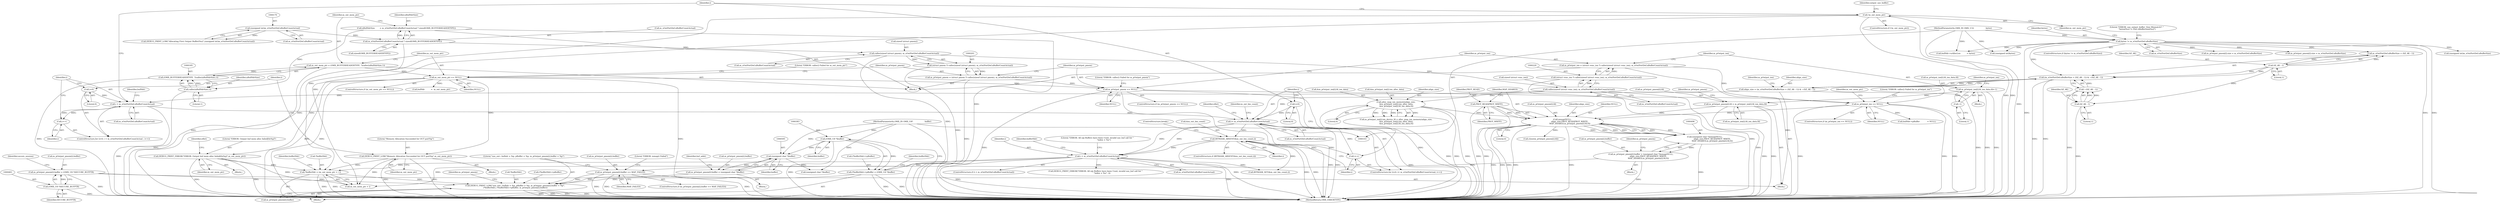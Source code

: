 digraph "0_Android_89913d7df36dbeb458ce165856bd6505a2ec647d_0@array" {
"1000608" [label="(Call,DEBUG_PRINT_LOW(\"use_out:: bufhdr = %p, pBuffer = %p, m_pOutput_pmem[i].buffer = %p\",\n (*bufferHdr), (*bufferHdr)->pBuffer, m_pOutput_pmem[i].buffer))"];
"1000371" [label="(Call,*bufferHdr = (m_out_mem_ptr + i ))"];
"1000334" [label="(Call,DEBUG_PRINT_ERROR(\"ERROR: Output buf mem alloc failed[0x%p]\",m_out_mem_ptr))"];
"1000190" [label="(Call,m_out_mem_ptr == NULL)"];
"1000182" [label="(Call,m_out_mem_ptr = (OMX_BUFFERHEADERTYPE  *)calloc(nBufHdrSize,1))"];
"1000184" [label="(Call,(OMX_BUFFERHEADERTYPE  *)calloc(nBufHdrSize,1))"];
"1000186" [label="(Call,calloc(nBufHdrSize,1))"];
"1000174" [label="(Call,nBufHdrSize        = m_sOutPortDef.nBufferCountActual * sizeof(OMX_BUFFERHEADERTYPE))"];
"1000176" [label="(Call,m_sOutPortDef.nBufferCountActual * sizeof(OMX_BUFFERHEADERTYPE))"];
"1000169" [label="(Call,(unsigned int)m_sOutPortDef.nBufferCountActual)"];
"1000157" [label="(Call,!m_out_mem_ptr)"];
"1000242" [label="(Call,DEBUG_PRINT_LOW(\"Memory Allocation Succeeded for OUT port%p\",m_out_mem_ptr))"];
"1000365" [label="(Call,i < m_sOutPortDef.nBufferCountActual)"];
"1000353" [label="(Call,BITMASK_ABSENT(&m_out_bm_count,i))"];
"1000344" [label="(Call,i< m_sOutPortDef.nBufferCountActual)"];
"1000341" [label="(Call,i=0)"];
"1000349" [label="(Call,i++)"];
"1000249" [label="(Call,i < m_sOutPortDef.nBufferCountActual)"];
"1000254" [label="(Call,i++)"];
"1000246" [label="(Call,i=0)"];
"1000221" [label="(Call,calloc(sizeof (struct venc_ion), m_sOutPortDef.nBufferCountActual))"];
"1000202" [label="(Call,calloc(sizeof (struct pmem), m_sOutPortDef.nBufferCountActual))"];
"1000377" [label="(Call,(*bufferHdr)->pBuffer = (OMX_U8 *)buffer)"];
"1000382" [label="(Call,(OMX_U8 *)buffer)"];
"1000109" [label="(MethodParameterIn,OMX_IN OMX_U8*                   buffer)"];
"1000588" [label="(Call,m_pOutput_pmem[i].buffer = (unsigned char *)buffer)"];
"1000594" [label="(Call,(unsigned char *)buffer)"];
"1000476" [label="(Call,m_pOutput_pmem[i].buffer = (OMX_U8 *)SECURE_BUFPTR)"];
"1000482" [label="(Call,(OMX_U8 *)SECURE_BUFPTR)"];
"1000511" [label="(Call,m_pOutput_pmem[i].buffer == MAP_FAILED)"];
"1000489" [label="(Call,m_pOutput_pmem[i].buffer = (unsigned char *)mmap(NULL,\n                        align_size,PROT_READ|PROT_WRITE,\n                        MAP_SHARED,m_pOutput_pmem[i].fd,0))"];
"1000495" [label="(Call,(unsigned char *)mmap(NULL,\n                        align_size,PROT_READ|PROT_WRITE,\n                        MAP_SHARED,m_pOutput_pmem[i].fd,0))"];
"1000497" [label="(Call,mmap(NULL,\n                        align_size,PROT_READ|PROT_WRITE,\n                        MAP_SHARED,m_pOutput_pmem[i].fd,0))"];
"1000228" [label="(Call,m_pOutput_ion == NULL)"];
"1000217" [label="(Call,m_pOutput_ion = (struct venc_ion *) calloc(sizeof (struct venc_ion), m_sOutPortDef.nBufferCountActual))"];
"1000219" [label="(Call,(struct venc_ion *) calloc(sizeof (struct venc_ion), m_sOutPortDef.nBufferCountActual))"];
"1000209" [label="(Call,m_pOutput_pmem == NULL)"];
"1000198" [label="(Call,m_pOutput_pmem = (struct pmem *) calloc(sizeof (struct pmem), m_sOutPortDef.nBufferCountActual))"];
"1000200" [label="(Call,(struct pmem *) calloc(sizeof (struct pmem), m_sOutPortDef.nBufferCountActual))"];
"1000419" [label="(Call,alloc_map_ion_memory(align_size,\n &m_pOutput_ion[i].ion_alloc_data,\n &m_pOutput_ion[i].fd_ion_data,0))"];
"1000399" [label="(Call,align_size = (m_sOutPortDef.nBufferSize + (SZ_4K - 1)) & ~(SZ_4K - 1))"];
"1000401" [label="(Call,(m_sOutPortDef.nBufferSize + (SZ_4K - 1)) & ~(SZ_4K - 1))"];
"1000138" [label="(Call,bytes != m_sOutPortDef.nBufferSize)"];
"1000108" [label="(MethodParameterIn,OMX_IN OMX_U32                   bytes)"];
"1000406" [label="(Call,SZ_4K - 1)"];
"1000409" [label="(Call,~(SZ_4K - 1))"];
"1000410" [label="(Call,SZ_4K - 1)"];
"1000500" [label="(Call,PROT_READ|PROT_WRITE)"];
"1000447" [label="(Call,m_pOutput_pmem[i].fd = m_pOutput_ion[i].fd_ion_data.fd)"];
"1000313" [label="(Call,m_pOutput_ion[i].fd_ion_data.fd=-1)"];
"1000321" [label="(Call,-1)"];
"1000167" [label="(Call,DEBUG_PRINT_LOW(\"Allocating First Output Buffer(%u)\",(unsigned int)m_sOutPortDef.nBufferCountActual))"];
"1000183" [label="(Identifier,m_out_mem_ptr)"];
"1000512" [label="(Call,m_pOutput_pmem[i].buffer)"];
"1000433" [label="(Literal,0)"];
"1000169" [label="(Call,(unsigned int)m_sOutPortDef.nBufferCountActual)"];
"1000159" [label="(Block,)"];
"1000137" [label="(ControlStructure,if (bytes != m_sOutPortDef.nBufferSize))"];
"1000191" [label="(Identifier,m_out_mem_ptr)"];
"1000639" [label="(Literal,\"ERROR: All o/p Buffers have been Used, invalid use_buf call for \"\n                     \"index = %u\")"];
"1000343" [label="(Literal,0)"];
"1000156" [label="(ControlStructure,if (!m_out_mem_ptr))"];
"1000366" [label="(Identifier,i)"];
"1000340" [label="(ControlStructure,for (i=0; i< m_sOutPortDef.nBufferCountActual; i++))"];
"1000140" [label="(Call,m_sOutPortDef.nBufferSize)"];
"1000594" [label="(Call,(unsigned char *)buffer)"];
"1000378" [label="(Call,(*bufferHdr)->pBuffer)"];
"1000484" [label="(Identifier,SECURE_BUFPTR)"];
"1000410" [label="(Call,SZ_4K - 1)"];
"1000408" [label="(Literal,1)"];
"1000187" [label="(Identifier,nBufHdrSize)"];
"1000244" [label="(Identifier,m_out_mem_ptr)"];
"1000345" [label="(Identifier,i)"];
"1000487" [label="(Identifier,secure_session)"];
"1000399" [label="(Call,align_size = (m_sOutPortDef.nBufferSize + (SZ_4K - 1)) & ~(SZ_4K - 1))"];
"1000230" [label="(Identifier,NULL)"];
"1000400" [label="(Identifier,align_size)"];
"1000157" [label="(Call,!m_out_mem_ptr)"];
"1000139" [label="(Identifier,bytes)"];
"1000407" [label="(Identifier,SZ_4K)"];
"1000626" [label="(Identifier,m_pOutput_pmem)"];
"1000334" [label="(Call,DEBUG_PRINT_ERROR(\"ERROR: Output buf mem alloc failed[0x%p]\",m_out_mem_ptr))"];
"1000371" [label="(Call,*bufferHdr = (m_out_mem_ptr + i ))"];
"1000406" [label="(Call,SZ_4K - 1)"];
"1000460" [label="(Call,m_pOutput_pmem[i].size = m_sOutPortDef.nBufferSize)"];
"1000211" [label="(Identifier,NULL)"];
"1000610" [label="(Call,*bufferHdr)"];
"1000579" [label="(Call,m_pOutput_pmem[i].size = m_sOutPortDef.nBufferSize)"];
"1000373" [label="(Identifier,bufferHdr)"];
"1000335" [label="(Literal,\"ERROR: Output buf mem alloc failed[0x%p]\")"];
"1000199" [label="(Identifier,m_pOutput_pmem)"];
"1000413" [label="(Call,m_pOutput_ion[i].ion_device_fd = alloc_map_ion_memory(align_size,\n &m_pOutput_ion[i].ion_alloc_data,\n &m_pOutput_ion[i].fd_ion_data,0))"];
"1000517" [label="(Identifier,MAP_FAILED)"];
"1000242" [label="(Call,DEBUG_PRINT_LOW(\"Memory Allocation Succeeded for OUT port%p\",m_out_mem_ptr))"];
"1000391" [label="(Call,BITMASK_SET(&m_out_bm_count,i))"];
"1000221" [label="(Call,calloc(sizeof (struct venc_ion), m_sOutPortDef.nBufferCountActual))"];
"1000427" [label="(Call,&m_pOutput_ion[i].fd_ion_data)"];
"1000175" [label="(Identifier,nBufHdrSize)"];
"1000502" [label="(Identifier,PROT_WRITE)"];
"1000497" [label="(Call,mmap(NULL,\n                        align_size,PROT_READ|PROT_WRITE,\n                        MAP_SHARED,m_pOutput_pmem[i].fd,0))"];
"1000509" [label="(Literal,0)"];
"1000210" [label="(Identifier,m_pOutput_pmem)"];
"1000171" [label="(Call,m_sOutPortDef.nBufferCountActual)"];
"1000190" [label="(Call,m_out_mem_ptr == NULL)"];
"1000463" [label="(Identifier,m_pOutput_pmem)"];
"1000504" [label="(Call,m_pOutput_pmem[i].fd)"];
"1000322" [label="(Literal,1)"];
"1000247" [label="(Identifier,i)"];
"1000520" [label="(Literal,\"ERROR: mmap() Failed\")"];
"1000367" [label="(Call,m_sOutPortDef.nBufferCountActual)"];
"1000259" [label="(Identifier,bufHdr)"];
"1000217" [label="(Call,m_pOutput_ion = (struct venc_ion *) calloc(sizeof (struct venc_ion), m_sOutPortDef.nBufferCountActual))"];
"1000402" [label="(Call,m_sOutPortDef.nBufferSize + (SZ_4K - 1))"];
"1000421" [label="(Call,&m_pOutput_ion[i].ion_alloc_data)"];
"1000342" [label="(Identifier,i)"];
"1000354" [label="(Call,&m_out_bm_count)"];
"1000250" [label="(Identifier,i)"];
"1000192" [label="(Identifier,NULL)"];
"1000202" [label="(Call,calloc(sizeof (struct pmem), m_sOutPortDef.nBufferCountActual))"];
"1000500" [label="(Call,PROT_READ|PROT_WRITE)"];
"1000229" [label="(Identifier,m_pOutput_ion)"];
"1000495" [label="(Call,(unsigned char *)mmap(NULL,\n                        align_size,PROT_READ|PROT_WRITE,\n                        MAP_SHARED,m_pOutput_pmem[i].fd,0))"];
"1000588" [label="(Call,m_pOutput_pmem[i].buffer = (unsigned char *)buffer)"];
"1000382" [label="(Call,(OMX_U8 *)buffer)"];
"1000398" [label="(Block,)"];
"1000186" [label="(Call,calloc(nBufHdrSize,1))"];
"1000499" [label="(Identifier,align_size)"];
"1000416" [label="(Identifier,m_pOutput_ion)"];
"1000248" [label="(Literal,0)"];
"1000349" [label="(Call,i++)"];
"1000314" [label="(Call,m_pOutput_ion[i].fd_ion_data.fd)"];
"1000350" [label="(Identifier,i)"];
"1000510" [label="(ControlStructure,if (m_pOutput_pmem[i].buffer == MAP_FAILED))"];
"1000108" [label="(MethodParameterIn,OMX_IN OMX_U32                   bytes)"];
"1000344" [label="(Call,i< m_sOutPortDef.nBufferCountActual)"];
"1000409" [label="(Call,~(SZ_4K - 1))"];
"1000208" [label="(ControlStructure,if (m_pOutput_pmem == NULL))"];
"1000370" [label="(Block,)"];
"1000138" [label="(Call,bytes != m_sOutPortDef.nBufferSize)"];
"1000270" [label="(Call,bufHdr->nAllocLen          = bytes)"];
"1000353" [label="(Call,BITMASK_ABSENT(&m_out_bm_count,i))"];
"1000352" [label="(ControlStructure,if (BITMASK_ABSENT(&m_out_bm_count,i)))"];
"1000356" [label="(Identifier,i)"];
"1000420" [label="(Identifier,align_size)"];
"1000346" [label="(Call,m_sOutPortDef.nBufferCountActual)"];
"1000145" [label="(Literal,\"ERROR: use_output_buffer: Size Mismatch!! \"\n \"bytes[%u] != Port.nBufferSize[%u]\")"];
"1000612" [label="(Call,(*bufferHdr)->pBuffer)"];
"1000488" [label="(Block,)"];
"1000243" [label="(Literal,\"Memory Allocation Succeeded for OUT port%p\")"];
"1000233" [label="(Literal,\"ERROR: calloc() Failed for m_pOutput_ion\")"];
"1000237" [label="(Identifier,m_out_mem_ptr)"];
"1000189" [label="(ControlStructure,if (m_out_mem_ptr == NULL))"];
"1000374" [label="(Call,m_out_mem_ptr + i)"];
"1000377" [label="(Call,(*bufferHdr)->pBuffer = (OMX_U8 *)buffer)"];
"1000453" [label="(Call,m_pOutput_ion[i].fd_ion_data.fd)"];
"1000514" [label="(Identifier,m_pOutput_pmem)"];
"1000476" [label="(Call,m_pOutput_pmem[i].buffer = (OMX_U8 *)SECURE_BUFPTR)"];
"1000596" [label="(Identifier,buffer)"];
"1000336" [label="(Identifier,m_out_mem_ptr)"];
"1000589" [label="(Call,m_pOutput_pmem[i].buffer)"];
"1000333" [label="(Block,)"];
"1000609" [label="(Literal,\"use_out:: bufhdr = %p, pBuffer = %p, m_pOutput_pmem[i].buffer = %p\")"];
"1000327" [label="(Identifier,m_pOutput_ion)"];
"1000412" [label="(Literal,1)"];
"1000209" [label="(Call,m_pOutput_pmem == NULL)"];
"1000521" [label="(Call,close(m_pOutput_pmem[i].fd))"];
"1000511" [label="(Call,m_pOutput_pmem[i].buffer == MAP_FAILED)"];
"1000109" [label="(MethodParameterIn,OMX_IN OMX_U8*                   buffer)"];
"1000177" [label="(Call,m_sOutPortDef.nBufferCountActual)"];
"1000365" [label="(Call,i < m_sOutPortDef.nBufferCountActual)"];
"1000246" [label="(Call,i=0)"];
"1000372" [label="(Call,*bufferHdr)"];
"1000388" [label="(Identifier,bufferHdr)"];
"1000477" [label="(Call,m_pOutput_pmem[i].buffer)"];
"1000238" [label="(Block,)"];
"1000290" [label="(Call,bufHdr->pBuffer            = NULL)"];
"1000550" [label="(Block,)"];
"1000503" [label="(Identifier,MAP_SHARED)"];
"1000180" [label="(Call,sizeof(OMX_BUFFERHEADERTYPE))"];
"1000146" [label="(Call,(unsigned int)bytes)"];
"1000205" [label="(Call,m_sOutPortDef.nBufferCountActual)"];
"1000161" [label="(Identifier,output_use_buffer)"];
"1000254" [label="(Call,i++)"];
"1000380" [label="(Identifier,bufferHdr)"];
"1000361" [label="(Identifier,eRet)"];
"1000249" [label="(Call,i < m_sOutPortDef.nBufferCountActual)"];
"1000401" [label="(Call,(m_sOutPortDef.nBufferSize + (SZ_4K - 1)) & ~(SZ_4K - 1))"];
"1000604" [label="(Identifier,buf_addr)"];
"1000411" [label="(Identifier,SZ_4K)"];
"1000256" [label="(Block,)"];
"1000219" [label="(Call,(struct venc_ion *) calloc(sizeof (struct venc_ion), m_sOutPortDef.nBufferCountActual))"];
"1000203" [label="(Call,sizeof (struct pmem))"];
"1000608" [label="(Call,DEBUG_PRINT_LOW(\"use_out:: bufhdr = %p, pBuffer = %p, m_pOutput_pmem[i].buffer = %p\",\n (*bufferHdr), (*bufferHdr)->pBuffer, m_pOutput_pmem[i].buffer))"];
"1000482" [label="(Call,(OMX_U8 *)SECURE_BUFPTR)"];
"1000251" [label="(Call,m_sOutPortDef.nBufferCountActual)"];
"1000364" [label="(ControlStructure,if (i < m_sOutPortDef.nBufferCountActual))"];
"1000214" [label="(Literal,\"ERROR: calloc() Failed for m_pOutput_pmem\")"];
"1000174" [label="(Call,nBufHdrSize        = m_sOutPortDef.nBufferCountActual * sizeof(OMX_BUFFERHEADERTYPE))"];
"1000198" [label="(Call,m_pOutput_pmem = (struct pmem *) calloc(sizeof (struct pmem), m_sOutPortDef.nBufferCountActual))"];
"1000313" [label="(Call,m_pOutput_ion[i].fd_ion_data.fd=-1)"];
"1000224" [label="(Call,m_sOutPortDef.nBufferCountActual)"];
"1000638" [label="(Call,DEBUG_PRINT_ERROR(\"ERROR: All o/p Buffers have been Used, invalid use_buf call for \"\n                     \"index = %u\", i))"];
"1000255" [label="(Identifier,i)"];
"1000321" [label="(Call,-1)"];
"1000195" [label="(Literal,\"ERROR: calloc() Failed for m_out_mem_ptr\")"];
"1000239" [label="(Call,bufHdr          =  m_out_mem_ptr)"];
"1000176" [label="(Call,m_sOutPortDef.nBufferCountActual * sizeof(OMX_BUFFERHEADERTYPE))"];
"1000447" [label="(Call,m_pOutput_pmem[i].fd = m_pOutput_ion[i].fd_ion_data.fd)"];
"1000358" [label="(ControlStructure,break;)"];
"1000616" [label="(Call,m_pOutput_pmem[i].buffer)"];
"1000188" [label="(Literal,1)"];
"1000384" [label="(Identifier,buffer)"];
"1000222" [label="(Call,sizeof (struct venc_ion))"];
"1000490" [label="(Call,m_pOutput_pmem[i].buffer)"];
"1000158" [label="(Identifier,m_out_mem_ptr)"];
"1000498" [label="(Identifier,NULL)"];
"1000200" [label="(Call,(struct pmem *) calloc(sizeof (struct pmem), m_sOutPortDef.nBufferCountActual))"];
"1000355" [label="(Identifier,m_out_bm_count)"];
"1000218" [label="(Identifier,m_pOutput_ion)"];
"1000605" [label="(Call,(unsigned char *)buffer)"];
"1000419" [label="(Call,alloc_map_ion_memory(align_size,\n &m_pOutput_ion[i].ion_alloc_data,\n &m_pOutput_ion[i].fd_ion_data,0))"];
"1000341" [label="(Call,i=0)"];
"1000338" [label="(Identifier,eRet)"];
"1000646" [label="(MethodReturn,OMX_ERRORTYPE)"];
"1000228" [label="(Call,m_pOutput_ion == NULL)"];
"1000149" [label="(Call,(unsigned int)m_sOutPortDef.nBufferSize)"];
"1000245" [label="(ControlStructure,for (i=0; i < m_sOutPortDef.nBufferCountActual ; i++))"];
"1000501" [label="(Identifier,PROT_READ)"];
"1000489" [label="(Call,m_pOutput_pmem[i].buffer = (unsigned char *)mmap(NULL,\n                        align_size,PROT_READ|PROT_WRITE,\n                        MAP_SHARED,m_pOutput_pmem[i].fd,0))"];
"1000182" [label="(Call,m_out_mem_ptr = (OMX_BUFFERHEADERTYPE  *)calloc(nBufHdrSize,1))"];
"1000227" [label="(ControlStructure,if (m_pOutput_ion == NULL))"];
"1000448" [label="(Call,m_pOutput_pmem[i].fd)"];
"1000184" [label="(Call,(OMX_BUFFERHEADERTYPE  *)calloc(nBufHdrSize,1))"];
"1000608" -> "1000370"  [label="AST: "];
"1000608" -> "1000616"  [label="CFG: "];
"1000609" -> "1000608"  [label="AST: "];
"1000610" -> "1000608"  [label="AST: "];
"1000612" -> "1000608"  [label="AST: "];
"1000616" -> "1000608"  [label="AST: "];
"1000626" -> "1000608"  [label="CFG: "];
"1000608" -> "1000646"  [label="DDG: "];
"1000608" -> "1000646"  [label="DDG: "];
"1000608" -> "1000646"  [label="DDG: "];
"1000608" -> "1000646"  [label="DDG: "];
"1000371" -> "1000608"  [label="DDG: "];
"1000377" -> "1000608"  [label="DDG: "];
"1000588" -> "1000608"  [label="DDG: "];
"1000476" -> "1000608"  [label="DDG: "];
"1000511" -> "1000608"  [label="DDG: "];
"1000371" -> "1000370"  [label="AST: "];
"1000371" -> "1000374"  [label="CFG: "];
"1000372" -> "1000371"  [label="AST: "];
"1000374" -> "1000371"  [label="AST: "];
"1000380" -> "1000371"  [label="CFG: "];
"1000371" -> "1000646"  [label="DDG: "];
"1000371" -> "1000646"  [label="DDG: "];
"1000334" -> "1000371"  [label="DDG: "];
"1000157" -> "1000371"  [label="DDG: "];
"1000242" -> "1000371"  [label="DDG: "];
"1000365" -> "1000371"  [label="DDG: "];
"1000334" -> "1000333"  [label="AST: "];
"1000334" -> "1000336"  [label="CFG: "];
"1000335" -> "1000334"  [label="AST: "];
"1000336" -> "1000334"  [label="AST: "];
"1000338" -> "1000334"  [label="CFG: "];
"1000334" -> "1000646"  [label="DDG: "];
"1000334" -> "1000646"  [label="DDG: "];
"1000190" -> "1000334"  [label="DDG: "];
"1000334" -> "1000374"  [label="DDG: "];
"1000190" -> "1000189"  [label="AST: "];
"1000190" -> "1000192"  [label="CFG: "];
"1000191" -> "1000190"  [label="AST: "];
"1000192" -> "1000190"  [label="AST: "];
"1000195" -> "1000190"  [label="CFG: "];
"1000199" -> "1000190"  [label="CFG: "];
"1000190" -> "1000646"  [label="DDG: "];
"1000190" -> "1000646"  [label="DDG: "];
"1000190" -> "1000646"  [label="DDG: "];
"1000182" -> "1000190"  [label="DDG: "];
"1000190" -> "1000209"  [label="DDG: "];
"1000190" -> "1000239"  [label="DDG: "];
"1000190" -> "1000242"  [label="DDG: "];
"1000182" -> "1000159"  [label="AST: "];
"1000182" -> "1000184"  [label="CFG: "];
"1000183" -> "1000182"  [label="AST: "];
"1000184" -> "1000182"  [label="AST: "];
"1000191" -> "1000182"  [label="CFG: "];
"1000182" -> "1000646"  [label="DDG: "];
"1000184" -> "1000182"  [label="DDG: "];
"1000184" -> "1000186"  [label="CFG: "];
"1000185" -> "1000184"  [label="AST: "];
"1000186" -> "1000184"  [label="AST: "];
"1000184" -> "1000646"  [label="DDG: "];
"1000186" -> "1000184"  [label="DDG: "];
"1000186" -> "1000184"  [label="DDG: "];
"1000186" -> "1000188"  [label="CFG: "];
"1000187" -> "1000186"  [label="AST: "];
"1000188" -> "1000186"  [label="AST: "];
"1000186" -> "1000646"  [label="DDG: "];
"1000174" -> "1000186"  [label="DDG: "];
"1000174" -> "1000159"  [label="AST: "];
"1000174" -> "1000176"  [label="CFG: "];
"1000175" -> "1000174"  [label="AST: "];
"1000176" -> "1000174"  [label="AST: "];
"1000183" -> "1000174"  [label="CFG: "];
"1000174" -> "1000646"  [label="DDG: "];
"1000176" -> "1000174"  [label="DDG: "];
"1000176" -> "1000180"  [label="CFG: "];
"1000177" -> "1000176"  [label="AST: "];
"1000180" -> "1000176"  [label="AST: "];
"1000176" -> "1000646"  [label="DDG: "];
"1000169" -> "1000176"  [label="DDG: "];
"1000176" -> "1000202"  [label="DDG: "];
"1000169" -> "1000167"  [label="AST: "];
"1000169" -> "1000171"  [label="CFG: "];
"1000170" -> "1000169"  [label="AST: "];
"1000171" -> "1000169"  [label="AST: "];
"1000167" -> "1000169"  [label="CFG: "];
"1000169" -> "1000167"  [label="DDG: "];
"1000157" -> "1000156"  [label="AST: "];
"1000157" -> "1000158"  [label="CFG: "];
"1000158" -> "1000157"  [label="AST: "];
"1000161" -> "1000157"  [label="CFG: "];
"1000342" -> "1000157"  [label="CFG: "];
"1000157" -> "1000646"  [label="DDG: "];
"1000157" -> "1000646"  [label="DDG: "];
"1000157" -> "1000374"  [label="DDG: "];
"1000242" -> "1000238"  [label="AST: "];
"1000242" -> "1000244"  [label="CFG: "];
"1000243" -> "1000242"  [label="AST: "];
"1000244" -> "1000242"  [label="AST: "];
"1000247" -> "1000242"  [label="CFG: "];
"1000242" -> "1000646"  [label="DDG: "];
"1000242" -> "1000646"  [label="DDG: "];
"1000242" -> "1000374"  [label="DDG: "];
"1000365" -> "1000364"  [label="AST: "];
"1000365" -> "1000367"  [label="CFG: "];
"1000366" -> "1000365"  [label="AST: "];
"1000367" -> "1000365"  [label="AST: "];
"1000373" -> "1000365"  [label="CFG: "];
"1000639" -> "1000365"  [label="CFG: "];
"1000365" -> "1000646"  [label="DDG: "];
"1000365" -> "1000646"  [label="DDG: "];
"1000353" -> "1000365"  [label="DDG: "];
"1000344" -> "1000365"  [label="DDG: "];
"1000344" -> "1000365"  [label="DDG: "];
"1000365" -> "1000374"  [label="DDG: "];
"1000365" -> "1000391"  [label="DDG: "];
"1000365" -> "1000638"  [label="DDG: "];
"1000353" -> "1000352"  [label="AST: "];
"1000353" -> "1000356"  [label="CFG: "];
"1000354" -> "1000353"  [label="AST: "];
"1000356" -> "1000353"  [label="AST: "];
"1000358" -> "1000353"  [label="CFG: "];
"1000350" -> "1000353"  [label="CFG: "];
"1000353" -> "1000646"  [label="DDG: "];
"1000353" -> "1000646"  [label="DDG: "];
"1000353" -> "1000646"  [label="DDG: "];
"1000353" -> "1000349"  [label="DDG: "];
"1000344" -> "1000353"  [label="DDG: "];
"1000353" -> "1000391"  [label="DDG: "];
"1000344" -> "1000340"  [label="AST: "];
"1000344" -> "1000346"  [label="CFG: "];
"1000345" -> "1000344"  [label="AST: "];
"1000346" -> "1000344"  [label="AST: "];
"1000355" -> "1000344"  [label="CFG: "];
"1000361" -> "1000344"  [label="CFG: "];
"1000344" -> "1000646"  [label="DDG: "];
"1000344" -> "1000646"  [label="DDG: "];
"1000344" -> "1000646"  [label="DDG: "];
"1000341" -> "1000344"  [label="DDG: "];
"1000349" -> "1000344"  [label="DDG: "];
"1000249" -> "1000344"  [label="DDG: "];
"1000221" -> "1000344"  [label="DDG: "];
"1000341" -> "1000340"  [label="AST: "];
"1000341" -> "1000343"  [label="CFG: "];
"1000342" -> "1000341"  [label="AST: "];
"1000343" -> "1000341"  [label="AST: "];
"1000345" -> "1000341"  [label="CFG: "];
"1000349" -> "1000340"  [label="AST: "];
"1000349" -> "1000350"  [label="CFG: "];
"1000350" -> "1000349"  [label="AST: "];
"1000345" -> "1000349"  [label="CFG: "];
"1000249" -> "1000245"  [label="AST: "];
"1000249" -> "1000251"  [label="CFG: "];
"1000250" -> "1000249"  [label="AST: "];
"1000251" -> "1000249"  [label="AST: "];
"1000259" -> "1000249"  [label="CFG: "];
"1000342" -> "1000249"  [label="CFG: "];
"1000249" -> "1000646"  [label="DDG: "];
"1000254" -> "1000249"  [label="DDG: "];
"1000246" -> "1000249"  [label="DDG: "];
"1000221" -> "1000249"  [label="DDG: "];
"1000249" -> "1000254"  [label="DDG: "];
"1000254" -> "1000245"  [label="AST: "];
"1000254" -> "1000255"  [label="CFG: "];
"1000255" -> "1000254"  [label="AST: "];
"1000250" -> "1000254"  [label="CFG: "];
"1000246" -> "1000245"  [label="AST: "];
"1000246" -> "1000248"  [label="CFG: "];
"1000247" -> "1000246"  [label="AST: "];
"1000248" -> "1000246"  [label="AST: "];
"1000250" -> "1000246"  [label="CFG: "];
"1000221" -> "1000219"  [label="AST: "];
"1000221" -> "1000224"  [label="CFG: "];
"1000222" -> "1000221"  [label="AST: "];
"1000224" -> "1000221"  [label="AST: "];
"1000219" -> "1000221"  [label="CFG: "];
"1000221" -> "1000646"  [label="DDG: "];
"1000221" -> "1000219"  [label="DDG: "];
"1000202" -> "1000221"  [label="DDG: "];
"1000202" -> "1000200"  [label="AST: "];
"1000202" -> "1000205"  [label="CFG: "];
"1000203" -> "1000202"  [label="AST: "];
"1000205" -> "1000202"  [label="AST: "];
"1000200" -> "1000202"  [label="CFG: "];
"1000202" -> "1000646"  [label="DDG: "];
"1000202" -> "1000200"  [label="DDG: "];
"1000377" -> "1000370"  [label="AST: "];
"1000377" -> "1000382"  [label="CFG: "];
"1000378" -> "1000377"  [label="AST: "];
"1000382" -> "1000377"  [label="AST: "];
"1000388" -> "1000377"  [label="CFG: "];
"1000377" -> "1000646"  [label="DDG: "];
"1000377" -> "1000646"  [label="DDG: "];
"1000382" -> "1000377"  [label="DDG: "];
"1000382" -> "1000384"  [label="CFG: "];
"1000383" -> "1000382"  [label="AST: "];
"1000384" -> "1000382"  [label="AST: "];
"1000382" -> "1000646"  [label="DDG: "];
"1000109" -> "1000382"  [label="DDG: "];
"1000382" -> "1000594"  [label="DDG: "];
"1000109" -> "1000103"  [label="AST: "];
"1000109" -> "1000646"  [label="DDG: "];
"1000109" -> "1000594"  [label="DDG: "];
"1000109" -> "1000605"  [label="DDG: "];
"1000588" -> "1000550"  [label="AST: "];
"1000588" -> "1000594"  [label="CFG: "];
"1000589" -> "1000588"  [label="AST: "];
"1000594" -> "1000588"  [label="AST: "];
"1000604" -> "1000588"  [label="CFG: "];
"1000594" -> "1000588"  [label="DDG: "];
"1000594" -> "1000596"  [label="CFG: "];
"1000595" -> "1000594"  [label="AST: "];
"1000596" -> "1000594"  [label="AST: "];
"1000594" -> "1000605"  [label="DDG: "];
"1000476" -> "1000398"  [label="AST: "];
"1000476" -> "1000482"  [label="CFG: "];
"1000477" -> "1000476"  [label="AST: "];
"1000482" -> "1000476"  [label="AST: "];
"1000487" -> "1000476"  [label="CFG: "];
"1000476" -> "1000646"  [label="DDG: "];
"1000482" -> "1000476"  [label="DDG: "];
"1000482" -> "1000484"  [label="CFG: "];
"1000483" -> "1000482"  [label="AST: "];
"1000484" -> "1000482"  [label="AST: "];
"1000482" -> "1000646"  [label="DDG: "];
"1000511" -> "1000510"  [label="AST: "];
"1000511" -> "1000517"  [label="CFG: "];
"1000512" -> "1000511"  [label="AST: "];
"1000517" -> "1000511"  [label="AST: "];
"1000520" -> "1000511"  [label="CFG: "];
"1000609" -> "1000511"  [label="CFG: "];
"1000511" -> "1000646"  [label="DDG: "];
"1000511" -> "1000646"  [label="DDG: "];
"1000511" -> "1000646"  [label="DDG: "];
"1000489" -> "1000511"  [label="DDG: "];
"1000489" -> "1000488"  [label="AST: "];
"1000489" -> "1000495"  [label="CFG: "];
"1000490" -> "1000489"  [label="AST: "];
"1000495" -> "1000489"  [label="AST: "];
"1000514" -> "1000489"  [label="CFG: "];
"1000489" -> "1000646"  [label="DDG: "];
"1000495" -> "1000489"  [label="DDG: "];
"1000495" -> "1000497"  [label="CFG: "];
"1000496" -> "1000495"  [label="AST: "];
"1000497" -> "1000495"  [label="AST: "];
"1000495" -> "1000646"  [label="DDG: "];
"1000497" -> "1000495"  [label="DDG: "];
"1000497" -> "1000495"  [label="DDG: "];
"1000497" -> "1000495"  [label="DDG: "];
"1000497" -> "1000495"  [label="DDG: "];
"1000497" -> "1000495"  [label="DDG: "];
"1000497" -> "1000495"  [label="DDG: "];
"1000497" -> "1000509"  [label="CFG: "];
"1000498" -> "1000497"  [label="AST: "];
"1000499" -> "1000497"  [label="AST: "];
"1000500" -> "1000497"  [label="AST: "];
"1000503" -> "1000497"  [label="AST: "];
"1000504" -> "1000497"  [label="AST: "];
"1000509" -> "1000497"  [label="AST: "];
"1000497" -> "1000646"  [label="DDG: "];
"1000497" -> "1000646"  [label="DDG: "];
"1000497" -> "1000646"  [label="DDG: "];
"1000497" -> "1000646"  [label="DDG: "];
"1000497" -> "1000646"  [label="DDG: "];
"1000228" -> "1000497"  [label="DDG: "];
"1000419" -> "1000497"  [label="DDG: "];
"1000500" -> "1000497"  [label="DDG: "];
"1000500" -> "1000497"  [label="DDG: "];
"1000447" -> "1000497"  [label="DDG: "];
"1000497" -> "1000521"  [label="DDG: "];
"1000228" -> "1000227"  [label="AST: "];
"1000228" -> "1000230"  [label="CFG: "];
"1000229" -> "1000228"  [label="AST: "];
"1000230" -> "1000228"  [label="AST: "];
"1000233" -> "1000228"  [label="CFG: "];
"1000237" -> "1000228"  [label="CFG: "];
"1000228" -> "1000646"  [label="DDG: "];
"1000228" -> "1000646"  [label="DDG: "];
"1000228" -> "1000646"  [label="DDG: "];
"1000217" -> "1000228"  [label="DDG: "];
"1000209" -> "1000228"  [label="DDG: "];
"1000228" -> "1000290"  [label="DDG: "];
"1000217" -> "1000159"  [label="AST: "];
"1000217" -> "1000219"  [label="CFG: "];
"1000218" -> "1000217"  [label="AST: "];
"1000219" -> "1000217"  [label="AST: "];
"1000229" -> "1000217"  [label="CFG: "];
"1000217" -> "1000646"  [label="DDG: "];
"1000219" -> "1000217"  [label="DDG: "];
"1000220" -> "1000219"  [label="AST: "];
"1000219" -> "1000646"  [label="DDG: "];
"1000209" -> "1000208"  [label="AST: "];
"1000209" -> "1000211"  [label="CFG: "];
"1000210" -> "1000209"  [label="AST: "];
"1000211" -> "1000209"  [label="AST: "];
"1000214" -> "1000209"  [label="CFG: "];
"1000218" -> "1000209"  [label="CFG: "];
"1000209" -> "1000646"  [label="DDG: "];
"1000209" -> "1000646"  [label="DDG: "];
"1000209" -> "1000646"  [label="DDG: "];
"1000198" -> "1000209"  [label="DDG: "];
"1000198" -> "1000159"  [label="AST: "];
"1000198" -> "1000200"  [label="CFG: "];
"1000199" -> "1000198"  [label="AST: "];
"1000200" -> "1000198"  [label="AST: "];
"1000210" -> "1000198"  [label="CFG: "];
"1000198" -> "1000646"  [label="DDG: "];
"1000200" -> "1000198"  [label="DDG: "];
"1000201" -> "1000200"  [label="AST: "];
"1000200" -> "1000646"  [label="DDG: "];
"1000419" -> "1000413"  [label="AST: "];
"1000419" -> "1000433"  [label="CFG: "];
"1000420" -> "1000419"  [label="AST: "];
"1000421" -> "1000419"  [label="AST: "];
"1000427" -> "1000419"  [label="AST: "];
"1000433" -> "1000419"  [label="AST: "];
"1000413" -> "1000419"  [label="CFG: "];
"1000419" -> "1000646"  [label="DDG: "];
"1000419" -> "1000646"  [label="DDG: "];
"1000419" -> "1000646"  [label="DDG: "];
"1000419" -> "1000413"  [label="DDG: "];
"1000419" -> "1000413"  [label="DDG: "];
"1000419" -> "1000413"  [label="DDG: "];
"1000419" -> "1000413"  [label="DDG: "];
"1000399" -> "1000419"  [label="DDG: "];
"1000399" -> "1000398"  [label="AST: "];
"1000399" -> "1000401"  [label="CFG: "];
"1000400" -> "1000399"  [label="AST: "];
"1000401" -> "1000399"  [label="AST: "];
"1000416" -> "1000399"  [label="CFG: "];
"1000399" -> "1000646"  [label="DDG: "];
"1000401" -> "1000399"  [label="DDG: "];
"1000401" -> "1000399"  [label="DDG: "];
"1000401" -> "1000409"  [label="CFG: "];
"1000402" -> "1000401"  [label="AST: "];
"1000409" -> "1000401"  [label="AST: "];
"1000401" -> "1000646"  [label="DDG: "];
"1000401" -> "1000646"  [label="DDG: "];
"1000138" -> "1000401"  [label="DDG: "];
"1000406" -> "1000401"  [label="DDG: "];
"1000406" -> "1000401"  [label="DDG: "];
"1000409" -> "1000401"  [label="DDG: "];
"1000138" -> "1000137"  [label="AST: "];
"1000138" -> "1000140"  [label="CFG: "];
"1000139" -> "1000138"  [label="AST: "];
"1000140" -> "1000138"  [label="AST: "];
"1000145" -> "1000138"  [label="CFG: "];
"1000158" -> "1000138"  [label="CFG: "];
"1000138" -> "1000646"  [label="DDG: "];
"1000138" -> "1000646"  [label="DDG: "];
"1000138" -> "1000646"  [label="DDG: "];
"1000108" -> "1000138"  [label="DDG: "];
"1000138" -> "1000146"  [label="DDG: "];
"1000138" -> "1000149"  [label="DDG: "];
"1000138" -> "1000270"  [label="DDG: "];
"1000138" -> "1000402"  [label="DDG: "];
"1000138" -> "1000460"  [label="DDG: "];
"1000138" -> "1000579"  [label="DDG: "];
"1000108" -> "1000103"  [label="AST: "];
"1000108" -> "1000646"  [label="DDG: "];
"1000108" -> "1000146"  [label="DDG: "];
"1000108" -> "1000270"  [label="DDG: "];
"1000406" -> "1000402"  [label="AST: "];
"1000406" -> "1000408"  [label="CFG: "];
"1000407" -> "1000406"  [label="AST: "];
"1000408" -> "1000406"  [label="AST: "];
"1000402" -> "1000406"  [label="CFG: "];
"1000406" -> "1000402"  [label="DDG: "];
"1000406" -> "1000402"  [label="DDG: "];
"1000406" -> "1000410"  [label="DDG: "];
"1000409" -> "1000410"  [label="CFG: "];
"1000410" -> "1000409"  [label="AST: "];
"1000409" -> "1000646"  [label="DDG: "];
"1000410" -> "1000409"  [label="DDG: "];
"1000410" -> "1000409"  [label="DDG: "];
"1000410" -> "1000412"  [label="CFG: "];
"1000411" -> "1000410"  [label="AST: "];
"1000412" -> "1000410"  [label="AST: "];
"1000410" -> "1000646"  [label="DDG: "];
"1000500" -> "1000502"  [label="CFG: "];
"1000501" -> "1000500"  [label="AST: "];
"1000502" -> "1000500"  [label="AST: "];
"1000503" -> "1000500"  [label="CFG: "];
"1000500" -> "1000646"  [label="DDG: "];
"1000500" -> "1000646"  [label="DDG: "];
"1000447" -> "1000398"  [label="AST: "];
"1000447" -> "1000453"  [label="CFG: "];
"1000448" -> "1000447"  [label="AST: "];
"1000453" -> "1000447"  [label="AST: "];
"1000463" -> "1000447"  [label="CFG: "];
"1000447" -> "1000646"  [label="DDG: "];
"1000447" -> "1000646"  [label="DDG: "];
"1000313" -> "1000447"  [label="DDG: "];
"1000313" -> "1000256"  [label="AST: "];
"1000313" -> "1000321"  [label="CFG: "];
"1000314" -> "1000313"  [label="AST: "];
"1000321" -> "1000313"  [label="AST: "];
"1000327" -> "1000313"  [label="CFG: "];
"1000313" -> "1000646"  [label="DDG: "];
"1000313" -> "1000646"  [label="DDG: "];
"1000321" -> "1000313"  [label="DDG: "];
"1000321" -> "1000322"  [label="CFG: "];
"1000322" -> "1000321"  [label="AST: "];
}
